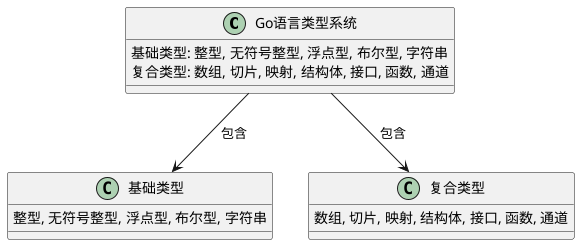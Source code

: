 @startuml

class "Go语言类型系统" as GT {
    基础类型: 整型, 无符号整型, 浮点型, 布尔型, 字符串
    复合类型: 数组, 切片, 映射, 结构体, 接口, 函数, 通道
}

class "基础类型" as BT {
    整型, 无符号整型, 浮点型, 布尔型, 字符串
}

class "复合类型" as CT {
    数组, 切片, 映射, 结构体, 接口, 函数, 通道
}

GT --> BT: 包含
GT --> CT: 包含

@enduml
